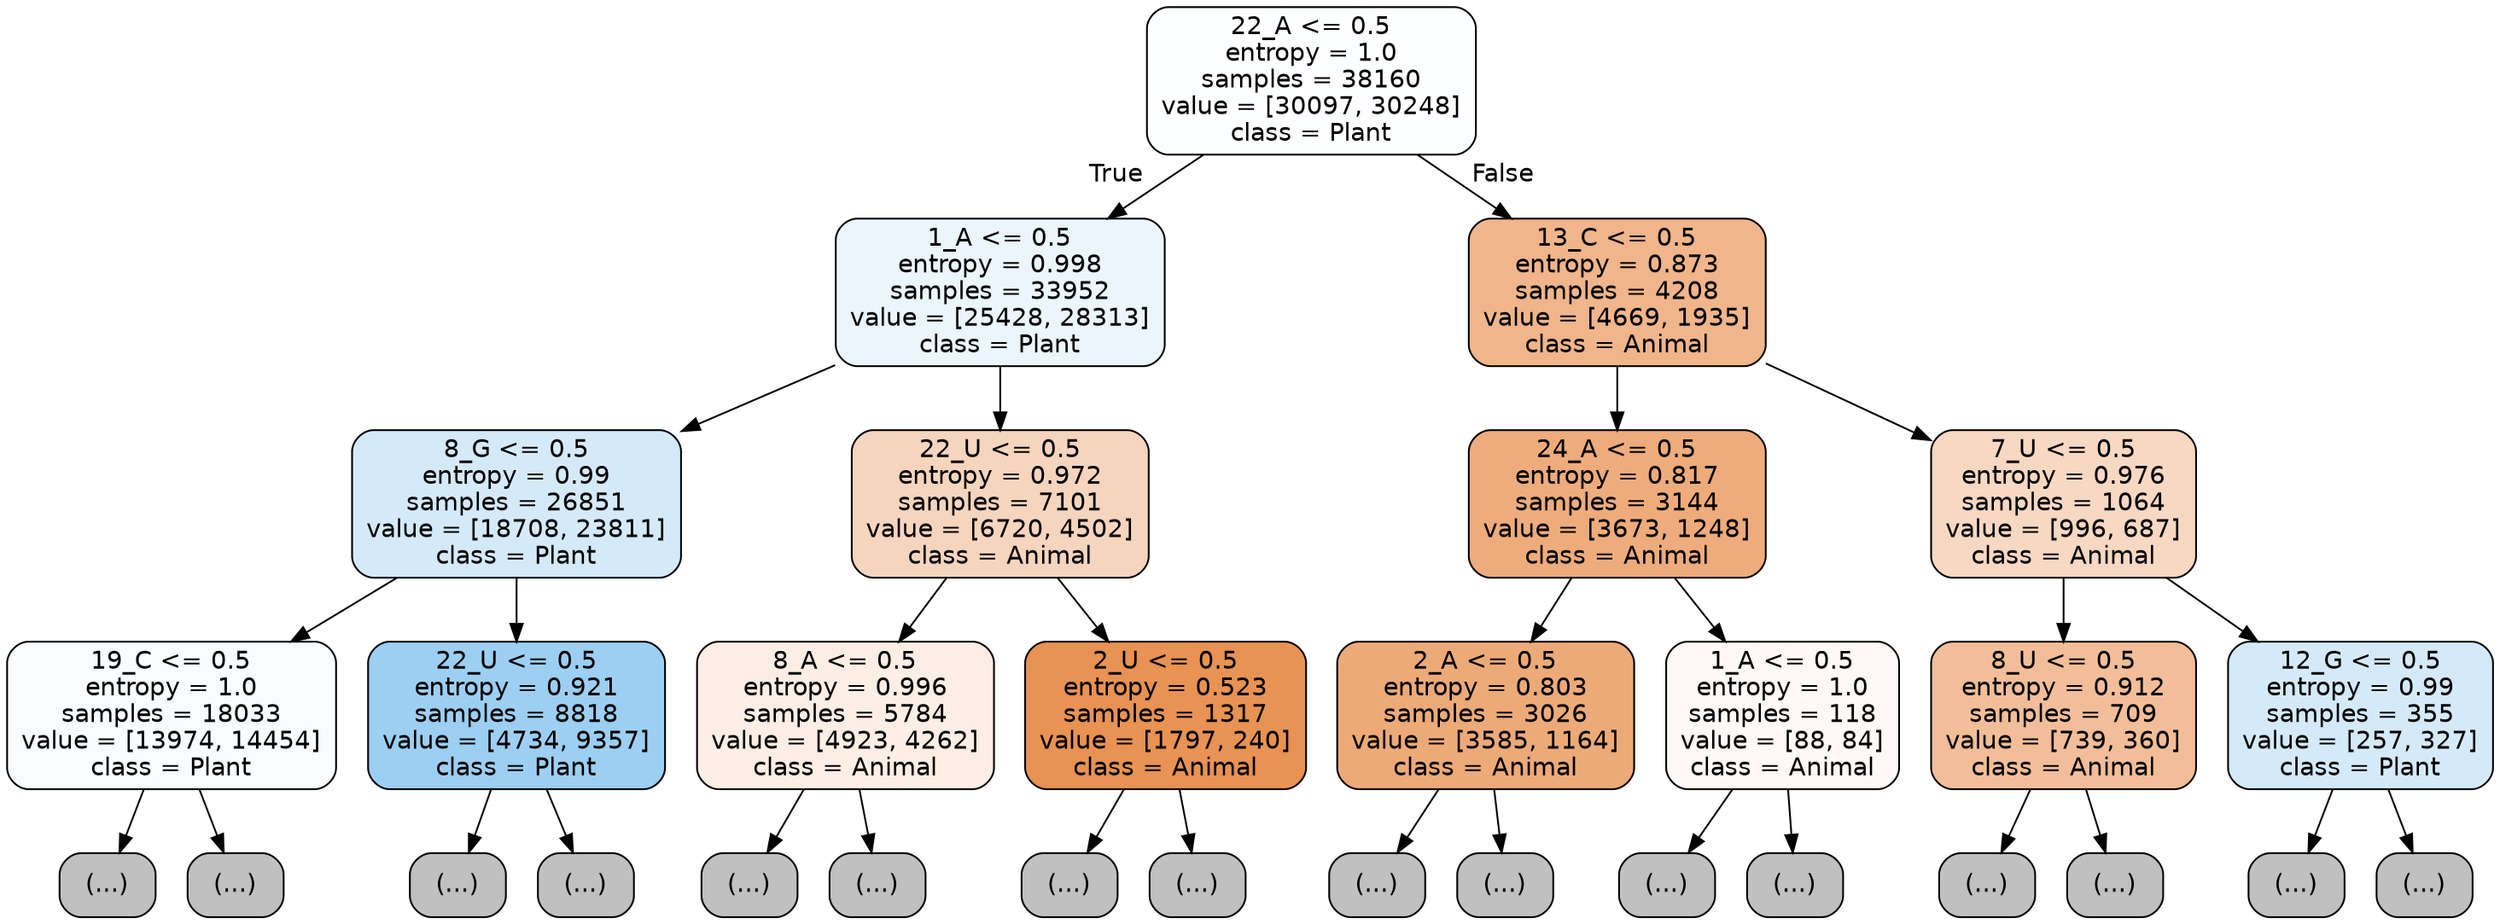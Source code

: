 digraph Tree {
node [shape=box, style="filled, rounded", color="black", fontname="helvetica"] ;
edge [fontname="helvetica"] ;
0 [label="22_A <= 0.5\nentropy = 1.0\nsamples = 38160\nvalue = [30097, 30248]\nclass = Plant", fillcolor="#feffff"] ;
1 [label="1_A <= 0.5\nentropy = 0.998\nsamples = 33952\nvalue = [25428, 28313]\nclass = Plant", fillcolor="#ebf5fc"] ;
0 -> 1 [labeldistance=2.5, labelangle=45, headlabel="True"] ;
2 [label="8_G <= 0.5\nentropy = 0.99\nsamples = 26851\nvalue = [18708, 23811]\nclass = Plant", fillcolor="#d5eaf9"] ;
1 -> 2 ;
3 [label="19_C <= 0.5\nentropy = 1.0\nsamples = 18033\nvalue = [13974, 14454]\nclass = Plant", fillcolor="#f8fcfe"] ;
2 -> 3 ;
4 [label="(...)", fillcolor="#C0C0C0"] ;
3 -> 4 ;
6247 [label="(...)", fillcolor="#C0C0C0"] ;
3 -> 6247 ;
8438 [label="22_U <= 0.5\nentropy = 0.921\nsamples = 8818\nvalue = [4734, 9357]\nclass = Plant", fillcolor="#9dcff2"] ;
2 -> 8438 ;
8439 [label="(...)", fillcolor="#C0C0C0"] ;
8438 -> 8439 ;
11144 [label="(...)", fillcolor="#C0C0C0"] ;
8438 -> 11144 ;
11497 [label="22_U <= 0.5\nentropy = 0.972\nsamples = 7101\nvalue = [6720, 4502]\nclass = Animal", fillcolor="#f6d5be"] ;
1 -> 11497 ;
11498 [label="8_A <= 0.5\nentropy = 0.996\nsamples = 5784\nvalue = [4923, 4262]\nclass = Animal", fillcolor="#fceee4"] ;
11497 -> 11498 ;
11499 [label="(...)", fillcolor="#C0C0C0"] ;
11498 -> 11499 ;
13840 [label="(...)", fillcolor="#C0C0C0"] ;
11498 -> 13840 ;
14527 [label="2_U <= 0.5\nentropy = 0.523\nsamples = 1317\nvalue = [1797, 240]\nclass = Animal", fillcolor="#e89253"] ;
11497 -> 14527 ;
14528 [label="(...)", fillcolor="#C0C0C0"] ;
14527 -> 14528 ;
14867 [label="(...)", fillcolor="#C0C0C0"] ;
14527 -> 14867 ;
14998 [label="13_C <= 0.5\nentropy = 0.873\nsamples = 4208\nvalue = [4669, 1935]\nclass = Animal", fillcolor="#f0b58b"] ;
0 -> 14998 [labeldistance=2.5, labelangle=-45, headlabel="False"] ;
14999 [label="24_A <= 0.5\nentropy = 0.817\nsamples = 3144\nvalue = [3673, 1248]\nclass = Animal", fillcolor="#eeac7c"] ;
14998 -> 14999 ;
15000 [label="2_A <= 0.5\nentropy = 0.803\nsamples = 3026\nvalue = [3585, 1164]\nclass = Animal", fillcolor="#edaa79"] ;
14999 -> 15000 ;
15001 [label="(...)", fillcolor="#C0C0C0"] ;
15000 -> 15001 ;
16130 [label="(...)", fillcolor="#C0C0C0"] ;
15000 -> 16130 ;
16563 [label="1_A <= 0.5\nentropy = 1.0\nsamples = 118\nvalue = [88, 84]\nclass = Animal", fillcolor="#fef9f6"] ;
14999 -> 16563 ;
16564 [label="(...)", fillcolor="#C0C0C0"] ;
16563 -> 16564 ;
16619 [label="(...)", fillcolor="#C0C0C0"] ;
16563 -> 16619 ;
16640 [label="7_U <= 0.5\nentropy = 0.976\nsamples = 1064\nvalue = [996, 687]\nclass = Animal", fillcolor="#f7d8c2"] ;
14998 -> 16640 ;
16641 [label="8_U <= 0.5\nentropy = 0.912\nsamples = 709\nvalue = [739, 360]\nclass = Animal", fillcolor="#f2be99"] ;
16640 -> 16641 ;
16642 [label="(...)", fillcolor="#C0C0C0"] ;
16641 -> 16642 ;
16831 [label="(...)", fillcolor="#C0C0C0"] ;
16641 -> 16831 ;
16930 [label="12_G <= 0.5\nentropy = 0.99\nsamples = 355\nvalue = [257, 327]\nclass = Plant", fillcolor="#d5eaf9"] ;
16640 -> 16930 ;
16931 [label="(...)", fillcolor="#C0C0C0"] ;
16930 -> 16931 ;
17036 [label="(...)", fillcolor="#C0C0C0"] ;
16930 -> 17036 ;
}